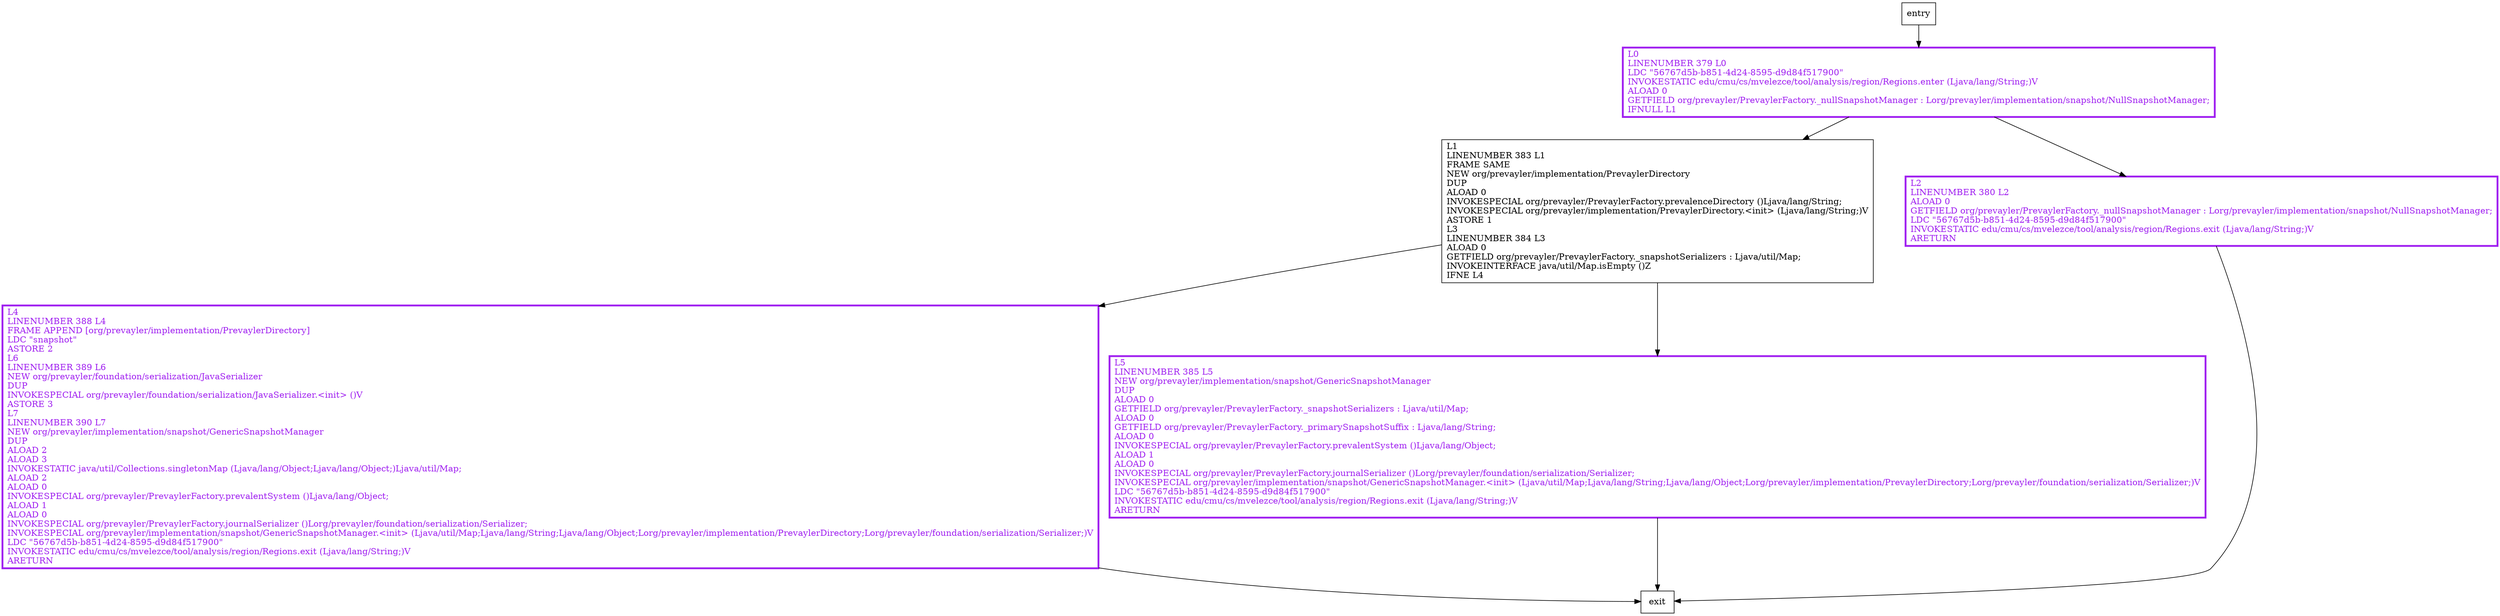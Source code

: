 digraph snapshotManager {
node [shape=record];
421948754 [label="L4\lLINENUMBER 388 L4\lFRAME APPEND [org/prevayler/implementation/PrevaylerDirectory]\lLDC \"snapshot\"\lASTORE 2\lL6\lLINENUMBER 389 L6\lNEW org/prevayler/foundation/serialization/JavaSerializer\lDUP\lINVOKESPECIAL org/prevayler/foundation/serialization/JavaSerializer.\<init\> ()V\lASTORE 3\lL7\lLINENUMBER 390 L7\lNEW org/prevayler/implementation/snapshot/GenericSnapshotManager\lDUP\lALOAD 2\lALOAD 3\lINVOKESTATIC java/util/Collections.singletonMap (Ljava/lang/Object;Ljava/lang/Object;)Ljava/util/Map;\lALOAD 2\lALOAD 0\lINVOKESPECIAL org/prevayler/PrevaylerFactory.prevalentSystem ()Ljava/lang/Object;\lALOAD 1\lALOAD 0\lINVOKESPECIAL org/prevayler/PrevaylerFactory.journalSerializer ()Lorg/prevayler/foundation/serialization/Serializer;\lINVOKESPECIAL org/prevayler/implementation/snapshot/GenericSnapshotManager.\<init\> (Ljava/util/Map;Ljava/lang/String;Ljava/lang/Object;Lorg/prevayler/implementation/PrevaylerDirectory;Lorg/prevayler/foundation/serialization/Serializer;)V\lLDC \"56767d5b-b851-4d24-8595-d9d84f517900\"\lINVOKESTATIC edu/cmu/cs/mvelezce/tool/analysis/region/Regions.exit (Ljava/lang/String;)V\lARETURN\l"];
1268928880 [label="L0\lLINENUMBER 379 L0\lLDC \"56767d5b-b851-4d24-8595-d9d84f517900\"\lINVOKESTATIC edu/cmu/cs/mvelezce/tool/analysis/region/Regions.enter (Ljava/lang/String;)V\lALOAD 0\lGETFIELD org/prevayler/PrevaylerFactory._nullSnapshotManager : Lorg/prevayler/implementation/snapshot/NullSnapshotManager;\lIFNULL L1\l"];
1839376318 [label="L1\lLINENUMBER 383 L1\lFRAME SAME\lNEW org/prevayler/implementation/PrevaylerDirectory\lDUP\lALOAD 0\lINVOKESPECIAL org/prevayler/PrevaylerFactory.prevalenceDirectory ()Ljava/lang/String;\lINVOKESPECIAL org/prevayler/implementation/PrevaylerDirectory.\<init\> (Ljava/lang/String;)V\lASTORE 1\lL3\lLINENUMBER 384 L3\lALOAD 0\lGETFIELD org/prevayler/PrevaylerFactory._snapshotSerializers : Ljava/util/Map;\lINVOKEINTERFACE java/util/Map.isEmpty ()Z\lIFNE L4\l"];
1261213183 [label="L2\lLINENUMBER 380 L2\lALOAD 0\lGETFIELD org/prevayler/PrevaylerFactory._nullSnapshotManager : Lorg/prevayler/implementation/snapshot/NullSnapshotManager;\lLDC \"56767d5b-b851-4d24-8595-d9d84f517900\"\lINVOKESTATIC edu/cmu/cs/mvelezce/tool/analysis/region/Regions.exit (Ljava/lang/String;)V\lARETURN\l"];
1087801047 [label="L5\lLINENUMBER 385 L5\lNEW org/prevayler/implementation/snapshot/GenericSnapshotManager\lDUP\lALOAD 0\lGETFIELD org/prevayler/PrevaylerFactory._snapshotSerializers : Ljava/util/Map;\lALOAD 0\lGETFIELD org/prevayler/PrevaylerFactory._primarySnapshotSuffix : Ljava/lang/String;\lALOAD 0\lINVOKESPECIAL org/prevayler/PrevaylerFactory.prevalentSystem ()Ljava/lang/Object;\lALOAD 1\lALOAD 0\lINVOKESPECIAL org/prevayler/PrevaylerFactory.journalSerializer ()Lorg/prevayler/foundation/serialization/Serializer;\lINVOKESPECIAL org/prevayler/implementation/snapshot/GenericSnapshotManager.\<init\> (Ljava/util/Map;Ljava/lang/String;Ljava/lang/Object;Lorg/prevayler/implementation/PrevaylerDirectory;Lorg/prevayler/foundation/serialization/Serializer;)V\lLDC \"56767d5b-b851-4d24-8595-d9d84f517900\"\lINVOKESTATIC edu/cmu/cs/mvelezce/tool/analysis/region/Regions.exit (Ljava/lang/String;)V\lARETURN\l"];
entry;
exit;
entry -> 1268928880;
421948754 -> exit;
1268928880 -> 1839376318;
1268928880 -> 1261213183;
1839376318 -> 421948754;
1839376318 -> 1087801047;
1261213183 -> exit;
1087801047 -> exit;
421948754[fontcolor="purple", penwidth=3, color="purple"];
1268928880[fontcolor="purple", penwidth=3, color="purple"];
1261213183[fontcolor="purple", penwidth=3, color="purple"];
1087801047[fontcolor="purple", penwidth=3, color="purple"];
}
